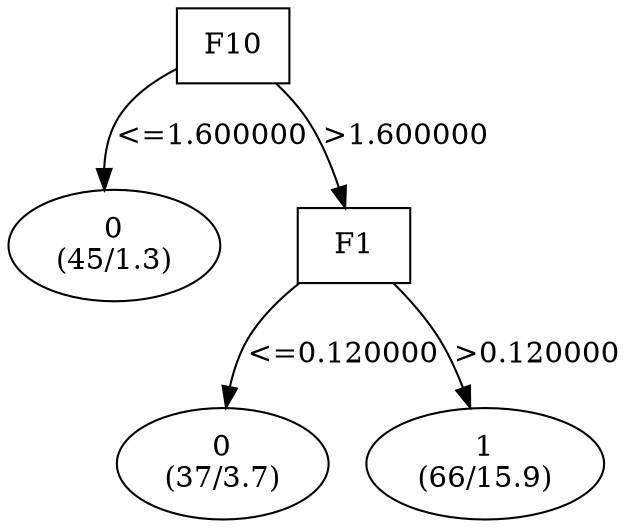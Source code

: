 digraph YaDT {
n0 [ shape=box, label="F10\n"]
n0 -> n1 [label="<=1.600000"]
n1 [ shape=ellipse, label="0\n(45/1.3)"]
n0 -> n2 [label=">1.600000"]
n2 [ shape=box, label="F1\n"]
n2 -> n3 [label="<=0.120000"]
n3 [ shape=ellipse, label="0\n(37/3.7)"]
n2 -> n4 [label=">0.120000"]
n4 [ shape=ellipse, label="1\n(66/15.9)"]
}
